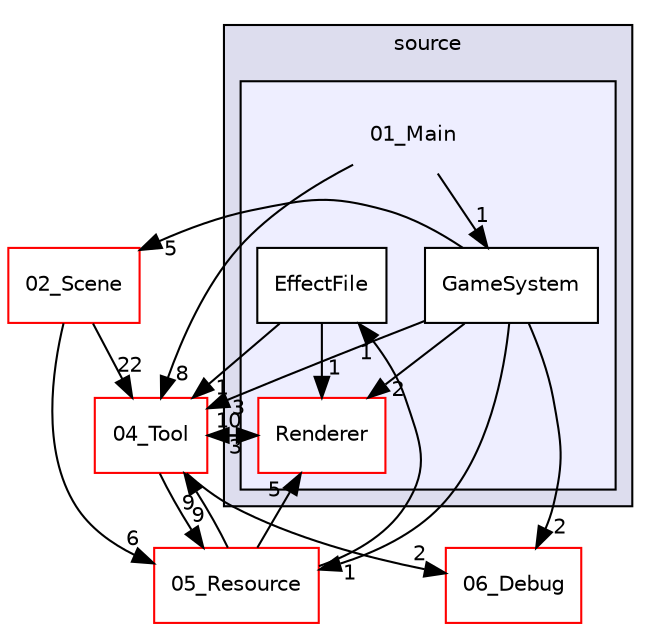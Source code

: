 digraph "C:/HAL/PG関係/03_作成プログラム/03_HAL授業/就職作品/Project/source/01_Main" {
  compound=true
  node [ fontsize="10", fontname="Helvetica"];
  edge [ labelfontsize="10", labelfontname="Helvetica"];
  subgraph clusterdir_b2f33c71d4aa5e7af42a1ca61ff5af1b {
    graph [ bgcolor="#ddddee", pencolor="black", label="source" fontname="Helvetica", fontsize="10", URL="dir_b2f33c71d4aa5e7af42a1ca61ff5af1b.html"]
  subgraph clusterdir_b2ee2f4b37d8460d9f5246ffd8c74e11 {
    graph [ bgcolor="#eeeeff", pencolor="black", label="" URL="dir_b2ee2f4b37d8460d9f5246ffd8c74e11.html"];
    dir_b2ee2f4b37d8460d9f5246ffd8c74e11 [shape=plaintext label="01_Main"];
    dir_25cec6ffff14cc30c0746ec3a7a2b4ab [shape=box label="EffectFile" color="black" fillcolor="white" style="filled" URL="dir_25cec6ffff14cc30c0746ec3a7a2b4ab.html"];
    dir_699ddba44351ba7b3e8b09ff434ff8e2 [shape=box label="GameSystem" color="black" fillcolor="white" style="filled" URL="dir_699ddba44351ba7b3e8b09ff434ff8e2.html"];
    dir_e9bddeb3961171178c0ac9a954a9f096 [shape=box label="Renderer" color="red" fillcolor="white" style="filled" URL="dir_e9bddeb3961171178c0ac9a954a9f096.html"];
  }
  }
  dir_153dde92bfee5403e93b1534741876d0 [shape=box label="02_Scene" fillcolor="white" style="filled" color="red" URL="dir_153dde92bfee5403e93b1534741876d0.html"];
  dir_6e58c436369e4a795ef16d3c489c4702 [shape=box label="05_Resource" fillcolor="white" style="filled" color="red" URL="dir_6e58c436369e4a795ef16d3c489c4702.html"];
  dir_48bb4aacea20c6a8378e1408d864b090 [shape=box label="04_Tool" fillcolor="white" style="filled" color="red" URL="dir_48bb4aacea20c6a8378e1408d864b090.html"];
  dir_8a60689788ee817ab95e5d24fef20893 [shape=box label="06_Debug" fillcolor="white" style="filled" color="red" URL="dir_8a60689788ee817ab95e5d24fef20893.html"];
  dir_153dde92bfee5403e93b1534741876d0->dir_6e58c436369e4a795ef16d3c489c4702 [headlabel="6", labeldistance=1.5 headhref="dir_000010_000158.html"];
  dir_153dde92bfee5403e93b1534741876d0->dir_48bb4aacea20c6a8378e1408d864b090 [headlabel="22", labeldistance=1.5 headhref="dir_000010_000080.html"];
  dir_6e58c436369e4a795ef16d3c489c4702->dir_e9bddeb3961171178c0ac9a954a9f096 [headlabel="5", labeldistance=1.5 headhref="dir_000158_000004.html"];
  dir_6e58c436369e4a795ef16d3c489c4702->dir_25cec6ffff14cc30c0746ec3a7a2b4ab [headlabel="1", labeldistance=1.5 headhref="dir_000158_000002.html"];
  dir_6e58c436369e4a795ef16d3c489c4702->dir_48bb4aacea20c6a8378e1408d864b090 [headlabel="9", labeldistance=1.5 headhref="dir_000158_000080.html"];
  dir_699ddba44351ba7b3e8b09ff434ff8e2->dir_153dde92bfee5403e93b1534741876d0 [headlabel="5", labeldistance=1.5 headhref="dir_000003_000010.html"];
  dir_699ddba44351ba7b3e8b09ff434ff8e2->dir_6e58c436369e4a795ef16d3c489c4702 [headlabel="1", labeldistance=1.5 headhref="dir_000003_000158.html"];
  dir_699ddba44351ba7b3e8b09ff434ff8e2->dir_e9bddeb3961171178c0ac9a954a9f096 [headlabel="2", labeldistance=1.5 headhref="dir_000003_000004.html"];
  dir_699ddba44351ba7b3e8b09ff434ff8e2->dir_48bb4aacea20c6a8378e1408d864b090 [headlabel="3", labeldistance=1.5 headhref="dir_000003_000080.html"];
  dir_699ddba44351ba7b3e8b09ff434ff8e2->dir_8a60689788ee817ab95e5d24fef20893 [headlabel="2", labeldistance=1.5 headhref="dir_000003_000175.html"];
  dir_b2ee2f4b37d8460d9f5246ffd8c74e11->dir_699ddba44351ba7b3e8b09ff434ff8e2 [headlabel="1", labeldistance=1.5 headhref="dir_000001_000003.html"];
  dir_b2ee2f4b37d8460d9f5246ffd8c74e11->dir_48bb4aacea20c6a8378e1408d864b090 [headlabel="8", labeldistance=1.5 headhref="dir_000001_000080.html"];
  dir_e9bddeb3961171178c0ac9a954a9f096->dir_48bb4aacea20c6a8378e1408d864b090 [headlabel="3", labeldistance=1.5 headhref="dir_000004_000080.html"];
  dir_25cec6ffff14cc30c0746ec3a7a2b4ab->dir_e9bddeb3961171178c0ac9a954a9f096 [headlabel="1", labeldistance=1.5 headhref="dir_000002_000004.html"];
  dir_25cec6ffff14cc30c0746ec3a7a2b4ab->dir_48bb4aacea20c6a8378e1408d864b090 [headlabel="1", labeldistance=1.5 headhref="dir_000002_000080.html"];
  dir_48bb4aacea20c6a8378e1408d864b090->dir_6e58c436369e4a795ef16d3c489c4702 [headlabel="9", labeldistance=1.5 headhref="dir_000080_000158.html"];
  dir_48bb4aacea20c6a8378e1408d864b090->dir_e9bddeb3961171178c0ac9a954a9f096 [headlabel="10", labeldistance=1.5 headhref="dir_000080_000004.html"];
  dir_48bb4aacea20c6a8378e1408d864b090->dir_8a60689788ee817ab95e5d24fef20893 [headlabel="2", labeldistance=1.5 headhref="dir_000080_000175.html"];
}
